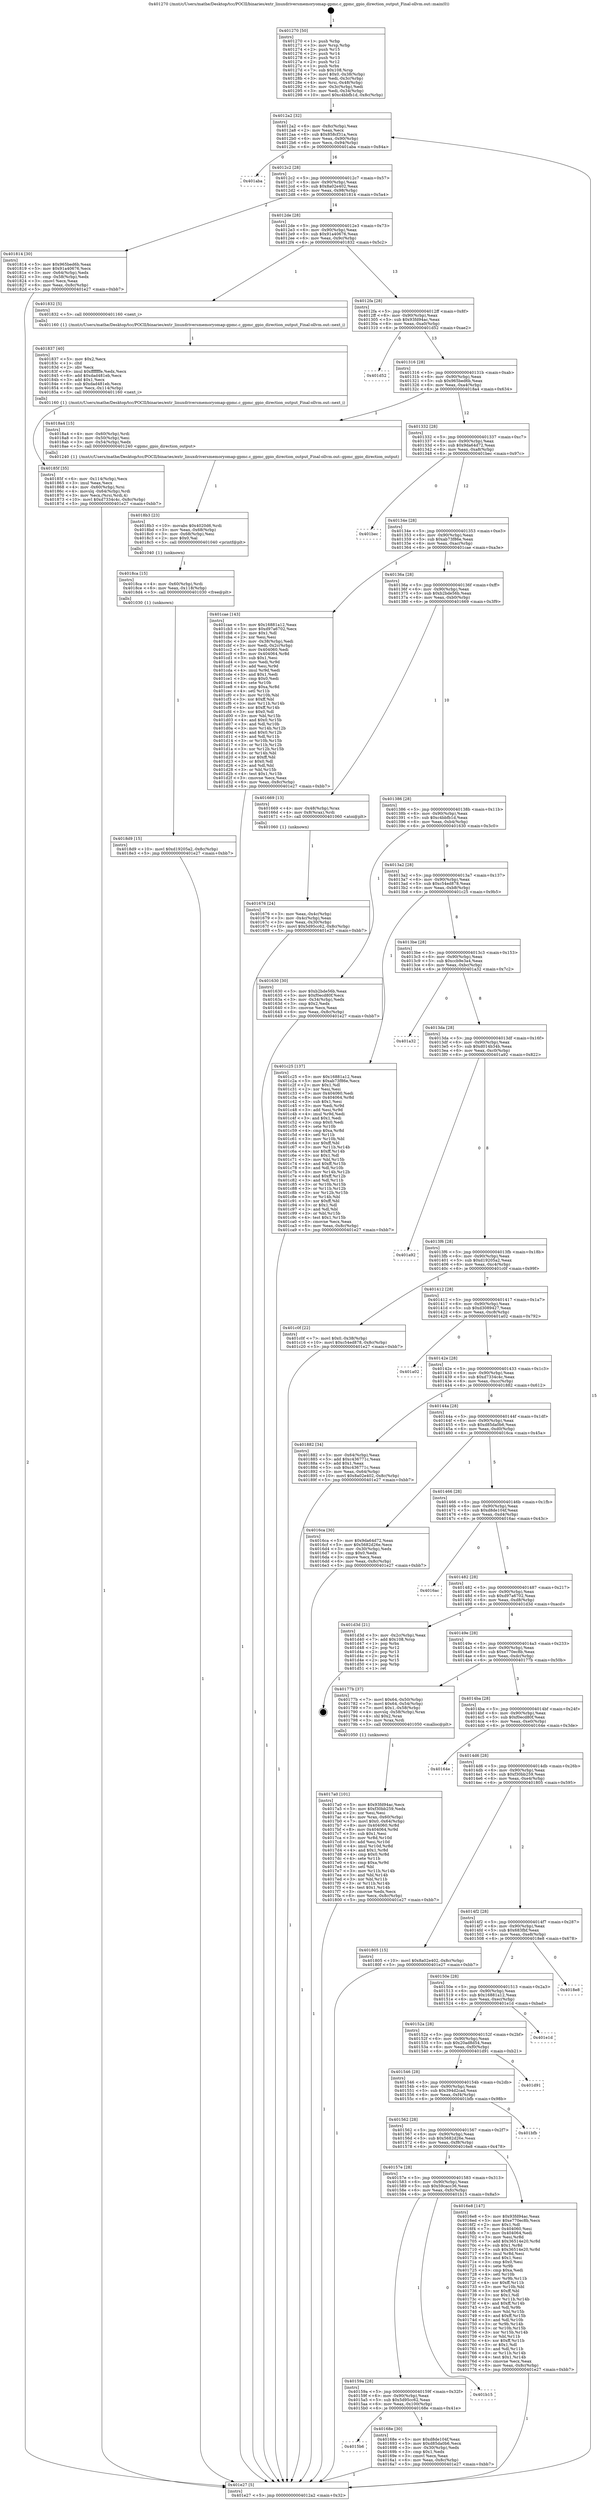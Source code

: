 digraph "0x401270" {
  label = "0x401270 (/mnt/c/Users/mathe/Desktop/tcc/POCII/binaries/extr_linuxdriversmemoryomap-gpmc.c_gpmc_gpio_direction_output_Final-ollvm.out::main(0))"
  labelloc = "t"
  node[shape=record]

  Entry [label="",width=0.3,height=0.3,shape=circle,fillcolor=black,style=filled]
  "0x4012a2" [label="{
     0x4012a2 [32]\l
     | [instrs]\l
     &nbsp;&nbsp;0x4012a2 \<+6\>: mov -0x8c(%rbp),%eax\l
     &nbsp;&nbsp;0x4012a8 \<+2\>: mov %eax,%ecx\l
     &nbsp;&nbsp;0x4012aa \<+6\>: sub $0x858cf31a,%ecx\l
     &nbsp;&nbsp;0x4012b0 \<+6\>: mov %eax,-0x90(%rbp)\l
     &nbsp;&nbsp;0x4012b6 \<+6\>: mov %ecx,-0x94(%rbp)\l
     &nbsp;&nbsp;0x4012bc \<+6\>: je 0000000000401aba \<main+0x84a\>\l
  }"]
  "0x401aba" [label="{
     0x401aba\l
  }", style=dashed]
  "0x4012c2" [label="{
     0x4012c2 [28]\l
     | [instrs]\l
     &nbsp;&nbsp;0x4012c2 \<+5\>: jmp 00000000004012c7 \<main+0x57\>\l
     &nbsp;&nbsp;0x4012c7 \<+6\>: mov -0x90(%rbp),%eax\l
     &nbsp;&nbsp;0x4012cd \<+5\>: sub $0x8a02e402,%eax\l
     &nbsp;&nbsp;0x4012d2 \<+6\>: mov %eax,-0x98(%rbp)\l
     &nbsp;&nbsp;0x4012d8 \<+6\>: je 0000000000401814 \<main+0x5a4\>\l
  }"]
  Exit [label="",width=0.3,height=0.3,shape=circle,fillcolor=black,style=filled,peripheries=2]
  "0x401814" [label="{
     0x401814 [30]\l
     | [instrs]\l
     &nbsp;&nbsp;0x401814 \<+5\>: mov $0x965bed6b,%eax\l
     &nbsp;&nbsp;0x401819 \<+5\>: mov $0x91a40676,%ecx\l
     &nbsp;&nbsp;0x40181e \<+3\>: mov -0x64(%rbp),%edx\l
     &nbsp;&nbsp;0x401821 \<+3\>: cmp -0x58(%rbp),%edx\l
     &nbsp;&nbsp;0x401824 \<+3\>: cmovl %ecx,%eax\l
     &nbsp;&nbsp;0x401827 \<+6\>: mov %eax,-0x8c(%rbp)\l
     &nbsp;&nbsp;0x40182d \<+5\>: jmp 0000000000401e27 \<main+0xbb7\>\l
  }"]
  "0x4012de" [label="{
     0x4012de [28]\l
     | [instrs]\l
     &nbsp;&nbsp;0x4012de \<+5\>: jmp 00000000004012e3 \<main+0x73\>\l
     &nbsp;&nbsp;0x4012e3 \<+6\>: mov -0x90(%rbp),%eax\l
     &nbsp;&nbsp;0x4012e9 \<+5\>: sub $0x91a40676,%eax\l
     &nbsp;&nbsp;0x4012ee \<+6\>: mov %eax,-0x9c(%rbp)\l
     &nbsp;&nbsp;0x4012f4 \<+6\>: je 0000000000401832 \<main+0x5c2\>\l
  }"]
  "0x4018d9" [label="{
     0x4018d9 [15]\l
     | [instrs]\l
     &nbsp;&nbsp;0x4018d9 \<+10\>: movl $0xd19205a2,-0x8c(%rbp)\l
     &nbsp;&nbsp;0x4018e3 \<+5\>: jmp 0000000000401e27 \<main+0xbb7\>\l
  }"]
  "0x401832" [label="{
     0x401832 [5]\l
     | [instrs]\l
     &nbsp;&nbsp;0x401832 \<+5\>: call 0000000000401160 \<next_i\>\l
     | [calls]\l
     &nbsp;&nbsp;0x401160 \{1\} (/mnt/c/Users/mathe/Desktop/tcc/POCII/binaries/extr_linuxdriversmemoryomap-gpmc.c_gpmc_gpio_direction_output_Final-ollvm.out::next_i)\l
  }"]
  "0x4012fa" [label="{
     0x4012fa [28]\l
     | [instrs]\l
     &nbsp;&nbsp;0x4012fa \<+5\>: jmp 00000000004012ff \<main+0x8f\>\l
     &nbsp;&nbsp;0x4012ff \<+6\>: mov -0x90(%rbp),%eax\l
     &nbsp;&nbsp;0x401305 \<+5\>: sub $0x93fd94ac,%eax\l
     &nbsp;&nbsp;0x40130a \<+6\>: mov %eax,-0xa0(%rbp)\l
     &nbsp;&nbsp;0x401310 \<+6\>: je 0000000000401d52 \<main+0xae2\>\l
  }"]
  "0x4018ca" [label="{
     0x4018ca [15]\l
     | [instrs]\l
     &nbsp;&nbsp;0x4018ca \<+4\>: mov -0x60(%rbp),%rdi\l
     &nbsp;&nbsp;0x4018ce \<+6\>: mov %eax,-0x118(%rbp)\l
     &nbsp;&nbsp;0x4018d4 \<+5\>: call 0000000000401030 \<free@plt\>\l
     | [calls]\l
     &nbsp;&nbsp;0x401030 \{1\} (unknown)\l
  }"]
  "0x401d52" [label="{
     0x401d52\l
  }", style=dashed]
  "0x401316" [label="{
     0x401316 [28]\l
     | [instrs]\l
     &nbsp;&nbsp;0x401316 \<+5\>: jmp 000000000040131b \<main+0xab\>\l
     &nbsp;&nbsp;0x40131b \<+6\>: mov -0x90(%rbp),%eax\l
     &nbsp;&nbsp;0x401321 \<+5\>: sub $0x965bed6b,%eax\l
     &nbsp;&nbsp;0x401326 \<+6\>: mov %eax,-0xa4(%rbp)\l
     &nbsp;&nbsp;0x40132c \<+6\>: je 00000000004018a4 \<main+0x634\>\l
  }"]
  "0x4018b3" [label="{
     0x4018b3 [23]\l
     | [instrs]\l
     &nbsp;&nbsp;0x4018b3 \<+10\>: movabs $0x4020d6,%rdi\l
     &nbsp;&nbsp;0x4018bd \<+3\>: mov %eax,-0x68(%rbp)\l
     &nbsp;&nbsp;0x4018c0 \<+3\>: mov -0x68(%rbp),%esi\l
     &nbsp;&nbsp;0x4018c3 \<+2\>: mov $0x0,%al\l
     &nbsp;&nbsp;0x4018c5 \<+5\>: call 0000000000401040 \<printf@plt\>\l
     | [calls]\l
     &nbsp;&nbsp;0x401040 \{1\} (unknown)\l
  }"]
  "0x4018a4" [label="{
     0x4018a4 [15]\l
     | [instrs]\l
     &nbsp;&nbsp;0x4018a4 \<+4\>: mov -0x60(%rbp),%rdi\l
     &nbsp;&nbsp;0x4018a8 \<+3\>: mov -0x50(%rbp),%esi\l
     &nbsp;&nbsp;0x4018ab \<+3\>: mov -0x54(%rbp),%edx\l
     &nbsp;&nbsp;0x4018ae \<+5\>: call 0000000000401240 \<gpmc_gpio_direction_output\>\l
     | [calls]\l
     &nbsp;&nbsp;0x401240 \{1\} (/mnt/c/Users/mathe/Desktop/tcc/POCII/binaries/extr_linuxdriversmemoryomap-gpmc.c_gpmc_gpio_direction_output_Final-ollvm.out::gpmc_gpio_direction_output)\l
  }"]
  "0x401332" [label="{
     0x401332 [28]\l
     | [instrs]\l
     &nbsp;&nbsp;0x401332 \<+5\>: jmp 0000000000401337 \<main+0xc7\>\l
     &nbsp;&nbsp;0x401337 \<+6\>: mov -0x90(%rbp),%eax\l
     &nbsp;&nbsp;0x40133d \<+5\>: sub $0x9da64d72,%eax\l
     &nbsp;&nbsp;0x401342 \<+6\>: mov %eax,-0xa8(%rbp)\l
     &nbsp;&nbsp;0x401348 \<+6\>: je 0000000000401bec \<main+0x97c\>\l
  }"]
  "0x40185f" [label="{
     0x40185f [35]\l
     | [instrs]\l
     &nbsp;&nbsp;0x40185f \<+6\>: mov -0x114(%rbp),%ecx\l
     &nbsp;&nbsp;0x401865 \<+3\>: imul %eax,%ecx\l
     &nbsp;&nbsp;0x401868 \<+4\>: mov -0x60(%rbp),%rsi\l
     &nbsp;&nbsp;0x40186c \<+4\>: movslq -0x64(%rbp),%rdi\l
     &nbsp;&nbsp;0x401870 \<+3\>: mov %ecx,(%rsi,%rdi,4)\l
     &nbsp;&nbsp;0x401873 \<+10\>: movl $0xd7334c4c,-0x8c(%rbp)\l
     &nbsp;&nbsp;0x40187d \<+5\>: jmp 0000000000401e27 \<main+0xbb7\>\l
  }"]
  "0x401bec" [label="{
     0x401bec\l
  }", style=dashed]
  "0x40134e" [label="{
     0x40134e [28]\l
     | [instrs]\l
     &nbsp;&nbsp;0x40134e \<+5\>: jmp 0000000000401353 \<main+0xe3\>\l
     &nbsp;&nbsp;0x401353 \<+6\>: mov -0x90(%rbp),%eax\l
     &nbsp;&nbsp;0x401359 \<+5\>: sub $0xab73f86e,%eax\l
     &nbsp;&nbsp;0x40135e \<+6\>: mov %eax,-0xac(%rbp)\l
     &nbsp;&nbsp;0x401364 \<+6\>: je 0000000000401cae \<main+0xa3e\>\l
  }"]
  "0x401837" [label="{
     0x401837 [40]\l
     | [instrs]\l
     &nbsp;&nbsp;0x401837 \<+5\>: mov $0x2,%ecx\l
     &nbsp;&nbsp;0x40183c \<+1\>: cltd\l
     &nbsp;&nbsp;0x40183d \<+2\>: idiv %ecx\l
     &nbsp;&nbsp;0x40183f \<+6\>: imul $0xfffffffe,%edx,%ecx\l
     &nbsp;&nbsp;0x401845 \<+6\>: add $0xdad481eb,%ecx\l
     &nbsp;&nbsp;0x40184b \<+3\>: add $0x1,%ecx\l
     &nbsp;&nbsp;0x40184e \<+6\>: sub $0xdad481eb,%ecx\l
     &nbsp;&nbsp;0x401854 \<+6\>: mov %ecx,-0x114(%rbp)\l
     &nbsp;&nbsp;0x40185a \<+5\>: call 0000000000401160 \<next_i\>\l
     | [calls]\l
     &nbsp;&nbsp;0x401160 \{1\} (/mnt/c/Users/mathe/Desktop/tcc/POCII/binaries/extr_linuxdriversmemoryomap-gpmc.c_gpmc_gpio_direction_output_Final-ollvm.out::next_i)\l
  }"]
  "0x401cae" [label="{
     0x401cae [143]\l
     | [instrs]\l
     &nbsp;&nbsp;0x401cae \<+5\>: mov $0x16881a12,%eax\l
     &nbsp;&nbsp;0x401cb3 \<+5\>: mov $0xd97a6702,%ecx\l
     &nbsp;&nbsp;0x401cb8 \<+2\>: mov $0x1,%dl\l
     &nbsp;&nbsp;0x401cba \<+2\>: xor %esi,%esi\l
     &nbsp;&nbsp;0x401cbc \<+3\>: mov -0x38(%rbp),%edi\l
     &nbsp;&nbsp;0x401cbf \<+3\>: mov %edi,-0x2c(%rbp)\l
     &nbsp;&nbsp;0x401cc2 \<+7\>: mov 0x404060,%edi\l
     &nbsp;&nbsp;0x401cc9 \<+8\>: mov 0x404064,%r8d\l
     &nbsp;&nbsp;0x401cd1 \<+3\>: sub $0x1,%esi\l
     &nbsp;&nbsp;0x401cd4 \<+3\>: mov %edi,%r9d\l
     &nbsp;&nbsp;0x401cd7 \<+3\>: add %esi,%r9d\l
     &nbsp;&nbsp;0x401cda \<+4\>: imul %r9d,%edi\l
     &nbsp;&nbsp;0x401cde \<+3\>: and $0x1,%edi\l
     &nbsp;&nbsp;0x401ce1 \<+3\>: cmp $0x0,%edi\l
     &nbsp;&nbsp;0x401ce4 \<+4\>: sete %r10b\l
     &nbsp;&nbsp;0x401ce8 \<+4\>: cmp $0xa,%r8d\l
     &nbsp;&nbsp;0x401cec \<+4\>: setl %r11b\l
     &nbsp;&nbsp;0x401cf0 \<+3\>: mov %r10b,%bl\l
     &nbsp;&nbsp;0x401cf3 \<+3\>: xor $0xff,%bl\l
     &nbsp;&nbsp;0x401cf6 \<+3\>: mov %r11b,%r14b\l
     &nbsp;&nbsp;0x401cf9 \<+4\>: xor $0xff,%r14b\l
     &nbsp;&nbsp;0x401cfd \<+3\>: xor $0x0,%dl\l
     &nbsp;&nbsp;0x401d00 \<+3\>: mov %bl,%r15b\l
     &nbsp;&nbsp;0x401d03 \<+4\>: and $0x0,%r15b\l
     &nbsp;&nbsp;0x401d07 \<+3\>: and %dl,%r10b\l
     &nbsp;&nbsp;0x401d0a \<+3\>: mov %r14b,%r12b\l
     &nbsp;&nbsp;0x401d0d \<+4\>: and $0x0,%r12b\l
     &nbsp;&nbsp;0x401d11 \<+3\>: and %dl,%r11b\l
     &nbsp;&nbsp;0x401d14 \<+3\>: or %r10b,%r15b\l
     &nbsp;&nbsp;0x401d17 \<+3\>: or %r11b,%r12b\l
     &nbsp;&nbsp;0x401d1a \<+3\>: xor %r12b,%r15b\l
     &nbsp;&nbsp;0x401d1d \<+3\>: or %r14b,%bl\l
     &nbsp;&nbsp;0x401d20 \<+3\>: xor $0xff,%bl\l
     &nbsp;&nbsp;0x401d23 \<+3\>: or $0x0,%dl\l
     &nbsp;&nbsp;0x401d26 \<+2\>: and %dl,%bl\l
     &nbsp;&nbsp;0x401d28 \<+3\>: or %bl,%r15b\l
     &nbsp;&nbsp;0x401d2b \<+4\>: test $0x1,%r15b\l
     &nbsp;&nbsp;0x401d2f \<+3\>: cmovne %ecx,%eax\l
     &nbsp;&nbsp;0x401d32 \<+6\>: mov %eax,-0x8c(%rbp)\l
     &nbsp;&nbsp;0x401d38 \<+5\>: jmp 0000000000401e27 \<main+0xbb7\>\l
  }"]
  "0x40136a" [label="{
     0x40136a [28]\l
     | [instrs]\l
     &nbsp;&nbsp;0x40136a \<+5\>: jmp 000000000040136f \<main+0xff\>\l
     &nbsp;&nbsp;0x40136f \<+6\>: mov -0x90(%rbp),%eax\l
     &nbsp;&nbsp;0x401375 \<+5\>: sub $0xb2bde56b,%eax\l
     &nbsp;&nbsp;0x40137a \<+6\>: mov %eax,-0xb0(%rbp)\l
     &nbsp;&nbsp;0x401380 \<+6\>: je 0000000000401669 \<main+0x3f9\>\l
  }"]
  "0x4017a0" [label="{
     0x4017a0 [101]\l
     | [instrs]\l
     &nbsp;&nbsp;0x4017a0 \<+5\>: mov $0x93fd94ac,%ecx\l
     &nbsp;&nbsp;0x4017a5 \<+5\>: mov $0xf30bb259,%edx\l
     &nbsp;&nbsp;0x4017aa \<+2\>: xor %esi,%esi\l
     &nbsp;&nbsp;0x4017ac \<+4\>: mov %rax,-0x60(%rbp)\l
     &nbsp;&nbsp;0x4017b0 \<+7\>: movl $0x0,-0x64(%rbp)\l
     &nbsp;&nbsp;0x4017b7 \<+8\>: mov 0x404060,%r8d\l
     &nbsp;&nbsp;0x4017bf \<+8\>: mov 0x404064,%r9d\l
     &nbsp;&nbsp;0x4017c7 \<+3\>: sub $0x1,%esi\l
     &nbsp;&nbsp;0x4017ca \<+3\>: mov %r8d,%r10d\l
     &nbsp;&nbsp;0x4017cd \<+3\>: add %esi,%r10d\l
     &nbsp;&nbsp;0x4017d0 \<+4\>: imul %r10d,%r8d\l
     &nbsp;&nbsp;0x4017d4 \<+4\>: and $0x1,%r8d\l
     &nbsp;&nbsp;0x4017d8 \<+4\>: cmp $0x0,%r8d\l
     &nbsp;&nbsp;0x4017dc \<+4\>: sete %r11b\l
     &nbsp;&nbsp;0x4017e0 \<+4\>: cmp $0xa,%r9d\l
     &nbsp;&nbsp;0x4017e4 \<+3\>: setl %bl\l
     &nbsp;&nbsp;0x4017e7 \<+3\>: mov %r11b,%r14b\l
     &nbsp;&nbsp;0x4017ea \<+3\>: and %bl,%r14b\l
     &nbsp;&nbsp;0x4017ed \<+3\>: xor %bl,%r11b\l
     &nbsp;&nbsp;0x4017f0 \<+3\>: or %r11b,%r14b\l
     &nbsp;&nbsp;0x4017f3 \<+4\>: test $0x1,%r14b\l
     &nbsp;&nbsp;0x4017f7 \<+3\>: cmovne %edx,%ecx\l
     &nbsp;&nbsp;0x4017fa \<+6\>: mov %ecx,-0x8c(%rbp)\l
     &nbsp;&nbsp;0x401800 \<+5\>: jmp 0000000000401e27 \<main+0xbb7\>\l
  }"]
  "0x401669" [label="{
     0x401669 [13]\l
     | [instrs]\l
     &nbsp;&nbsp;0x401669 \<+4\>: mov -0x48(%rbp),%rax\l
     &nbsp;&nbsp;0x40166d \<+4\>: mov 0x8(%rax),%rdi\l
     &nbsp;&nbsp;0x401671 \<+5\>: call 0000000000401060 \<atoi@plt\>\l
     | [calls]\l
     &nbsp;&nbsp;0x401060 \{1\} (unknown)\l
  }"]
  "0x401386" [label="{
     0x401386 [28]\l
     | [instrs]\l
     &nbsp;&nbsp;0x401386 \<+5\>: jmp 000000000040138b \<main+0x11b\>\l
     &nbsp;&nbsp;0x40138b \<+6\>: mov -0x90(%rbp),%eax\l
     &nbsp;&nbsp;0x401391 \<+5\>: sub $0xc4bbfb1d,%eax\l
     &nbsp;&nbsp;0x401396 \<+6\>: mov %eax,-0xb4(%rbp)\l
     &nbsp;&nbsp;0x40139c \<+6\>: je 0000000000401630 \<main+0x3c0\>\l
  }"]
  "0x4015b6" [label="{
     0x4015b6\l
  }", style=dashed]
  "0x401630" [label="{
     0x401630 [30]\l
     | [instrs]\l
     &nbsp;&nbsp;0x401630 \<+5\>: mov $0xb2bde56b,%eax\l
     &nbsp;&nbsp;0x401635 \<+5\>: mov $0xf0ecd80f,%ecx\l
     &nbsp;&nbsp;0x40163a \<+3\>: mov -0x34(%rbp),%edx\l
     &nbsp;&nbsp;0x40163d \<+3\>: cmp $0x2,%edx\l
     &nbsp;&nbsp;0x401640 \<+3\>: cmovne %ecx,%eax\l
     &nbsp;&nbsp;0x401643 \<+6\>: mov %eax,-0x8c(%rbp)\l
     &nbsp;&nbsp;0x401649 \<+5\>: jmp 0000000000401e27 \<main+0xbb7\>\l
  }"]
  "0x4013a2" [label="{
     0x4013a2 [28]\l
     | [instrs]\l
     &nbsp;&nbsp;0x4013a2 \<+5\>: jmp 00000000004013a7 \<main+0x137\>\l
     &nbsp;&nbsp;0x4013a7 \<+6\>: mov -0x90(%rbp),%eax\l
     &nbsp;&nbsp;0x4013ad \<+5\>: sub $0xc54ed878,%eax\l
     &nbsp;&nbsp;0x4013b2 \<+6\>: mov %eax,-0xb8(%rbp)\l
     &nbsp;&nbsp;0x4013b8 \<+6\>: je 0000000000401c25 \<main+0x9b5\>\l
  }"]
  "0x401e27" [label="{
     0x401e27 [5]\l
     | [instrs]\l
     &nbsp;&nbsp;0x401e27 \<+5\>: jmp 00000000004012a2 \<main+0x32\>\l
  }"]
  "0x401270" [label="{
     0x401270 [50]\l
     | [instrs]\l
     &nbsp;&nbsp;0x401270 \<+1\>: push %rbp\l
     &nbsp;&nbsp;0x401271 \<+3\>: mov %rsp,%rbp\l
     &nbsp;&nbsp;0x401274 \<+2\>: push %r15\l
     &nbsp;&nbsp;0x401276 \<+2\>: push %r14\l
     &nbsp;&nbsp;0x401278 \<+2\>: push %r13\l
     &nbsp;&nbsp;0x40127a \<+2\>: push %r12\l
     &nbsp;&nbsp;0x40127c \<+1\>: push %rbx\l
     &nbsp;&nbsp;0x40127d \<+7\>: sub $0x108,%rsp\l
     &nbsp;&nbsp;0x401284 \<+7\>: movl $0x0,-0x38(%rbp)\l
     &nbsp;&nbsp;0x40128b \<+3\>: mov %edi,-0x3c(%rbp)\l
     &nbsp;&nbsp;0x40128e \<+4\>: mov %rsi,-0x48(%rbp)\l
     &nbsp;&nbsp;0x401292 \<+3\>: mov -0x3c(%rbp),%edi\l
     &nbsp;&nbsp;0x401295 \<+3\>: mov %edi,-0x34(%rbp)\l
     &nbsp;&nbsp;0x401298 \<+10\>: movl $0xc4bbfb1d,-0x8c(%rbp)\l
  }"]
  "0x401676" [label="{
     0x401676 [24]\l
     | [instrs]\l
     &nbsp;&nbsp;0x401676 \<+3\>: mov %eax,-0x4c(%rbp)\l
     &nbsp;&nbsp;0x401679 \<+3\>: mov -0x4c(%rbp),%eax\l
     &nbsp;&nbsp;0x40167c \<+3\>: mov %eax,-0x30(%rbp)\l
     &nbsp;&nbsp;0x40167f \<+10\>: movl $0x5d95cc62,-0x8c(%rbp)\l
     &nbsp;&nbsp;0x401689 \<+5\>: jmp 0000000000401e27 \<main+0xbb7\>\l
  }"]
  "0x40168e" [label="{
     0x40168e [30]\l
     | [instrs]\l
     &nbsp;&nbsp;0x40168e \<+5\>: mov $0xd8de104f,%eax\l
     &nbsp;&nbsp;0x401693 \<+5\>: mov $0xd85da0b6,%ecx\l
     &nbsp;&nbsp;0x401698 \<+3\>: mov -0x30(%rbp),%edx\l
     &nbsp;&nbsp;0x40169b \<+3\>: cmp $0x1,%edx\l
     &nbsp;&nbsp;0x40169e \<+3\>: cmovl %ecx,%eax\l
     &nbsp;&nbsp;0x4016a1 \<+6\>: mov %eax,-0x8c(%rbp)\l
     &nbsp;&nbsp;0x4016a7 \<+5\>: jmp 0000000000401e27 \<main+0xbb7\>\l
  }"]
  "0x401c25" [label="{
     0x401c25 [137]\l
     | [instrs]\l
     &nbsp;&nbsp;0x401c25 \<+5\>: mov $0x16881a12,%eax\l
     &nbsp;&nbsp;0x401c2a \<+5\>: mov $0xab73f86e,%ecx\l
     &nbsp;&nbsp;0x401c2f \<+2\>: mov $0x1,%dl\l
     &nbsp;&nbsp;0x401c31 \<+2\>: xor %esi,%esi\l
     &nbsp;&nbsp;0x401c33 \<+7\>: mov 0x404060,%edi\l
     &nbsp;&nbsp;0x401c3a \<+8\>: mov 0x404064,%r8d\l
     &nbsp;&nbsp;0x401c42 \<+3\>: sub $0x1,%esi\l
     &nbsp;&nbsp;0x401c45 \<+3\>: mov %edi,%r9d\l
     &nbsp;&nbsp;0x401c48 \<+3\>: add %esi,%r9d\l
     &nbsp;&nbsp;0x401c4b \<+4\>: imul %r9d,%edi\l
     &nbsp;&nbsp;0x401c4f \<+3\>: and $0x1,%edi\l
     &nbsp;&nbsp;0x401c52 \<+3\>: cmp $0x0,%edi\l
     &nbsp;&nbsp;0x401c55 \<+4\>: sete %r10b\l
     &nbsp;&nbsp;0x401c59 \<+4\>: cmp $0xa,%r8d\l
     &nbsp;&nbsp;0x401c5d \<+4\>: setl %r11b\l
     &nbsp;&nbsp;0x401c61 \<+3\>: mov %r10b,%bl\l
     &nbsp;&nbsp;0x401c64 \<+3\>: xor $0xff,%bl\l
     &nbsp;&nbsp;0x401c67 \<+3\>: mov %r11b,%r14b\l
     &nbsp;&nbsp;0x401c6a \<+4\>: xor $0xff,%r14b\l
     &nbsp;&nbsp;0x401c6e \<+3\>: xor $0x1,%dl\l
     &nbsp;&nbsp;0x401c71 \<+3\>: mov %bl,%r15b\l
     &nbsp;&nbsp;0x401c74 \<+4\>: and $0xff,%r15b\l
     &nbsp;&nbsp;0x401c78 \<+3\>: and %dl,%r10b\l
     &nbsp;&nbsp;0x401c7b \<+3\>: mov %r14b,%r12b\l
     &nbsp;&nbsp;0x401c7e \<+4\>: and $0xff,%r12b\l
     &nbsp;&nbsp;0x401c82 \<+3\>: and %dl,%r11b\l
     &nbsp;&nbsp;0x401c85 \<+3\>: or %r10b,%r15b\l
     &nbsp;&nbsp;0x401c88 \<+3\>: or %r11b,%r12b\l
     &nbsp;&nbsp;0x401c8b \<+3\>: xor %r12b,%r15b\l
     &nbsp;&nbsp;0x401c8e \<+3\>: or %r14b,%bl\l
     &nbsp;&nbsp;0x401c91 \<+3\>: xor $0xff,%bl\l
     &nbsp;&nbsp;0x401c94 \<+3\>: or $0x1,%dl\l
     &nbsp;&nbsp;0x401c97 \<+2\>: and %dl,%bl\l
     &nbsp;&nbsp;0x401c99 \<+3\>: or %bl,%r15b\l
     &nbsp;&nbsp;0x401c9c \<+4\>: test $0x1,%r15b\l
     &nbsp;&nbsp;0x401ca0 \<+3\>: cmovne %ecx,%eax\l
     &nbsp;&nbsp;0x401ca3 \<+6\>: mov %eax,-0x8c(%rbp)\l
     &nbsp;&nbsp;0x401ca9 \<+5\>: jmp 0000000000401e27 \<main+0xbb7\>\l
  }"]
  "0x4013be" [label="{
     0x4013be [28]\l
     | [instrs]\l
     &nbsp;&nbsp;0x4013be \<+5\>: jmp 00000000004013c3 \<main+0x153\>\l
     &nbsp;&nbsp;0x4013c3 \<+6\>: mov -0x90(%rbp),%eax\l
     &nbsp;&nbsp;0x4013c9 \<+5\>: sub $0xccb9e3a4,%eax\l
     &nbsp;&nbsp;0x4013ce \<+6\>: mov %eax,-0xbc(%rbp)\l
     &nbsp;&nbsp;0x4013d4 \<+6\>: je 0000000000401a32 \<main+0x7c2\>\l
  }"]
  "0x40159a" [label="{
     0x40159a [28]\l
     | [instrs]\l
     &nbsp;&nbsp;0x40159a \<+5\>: jmp 000000000040159f \<main+0x32f\>\l
     &nbsp;&nbsp;0x40159f \<+6\>: mov -0x90(%rbp),%eax\l
     &nbsp;&nbsp;0x4015a5 \<+5\>: sub $0x5d95cc62,%eax\l
     &nbsp;&nbsp;0x4015aa \<+6\>: mov %eax,-0x100(%rbp)\l
     &nbsp;&nbsp;0x4015b0 \<+6\>: je 000000000040168e \<main+0x41e\>\l
  }"]
  "0x401a32" [label="{
     0x401a32\l
  }", style=dashed]
  "0x4013da" [label="{
     0x4013da [28]\l
     | [instrs]\l
     &nbsp;&nbsp;0x4013da \<+5\>: jmp 00000000004013df \<main+0x16f\>\l
     &nbsp;&nbsp;0x4013df \<+6\>: mov -0x90(%rbp),%eax\l
     &nbsp;&nbsp;0x4013e5 \<+5\>: sub $0xd014b34b,%eax\l
     &nbsp;&nbsp;0x4013ea \<+6\>: mov %eax,-0xc0(%rbp)\l
     &nbsp;&nbsp;0x4013f0 \<+6\>: je 0000000000401a92 \<main+0x822\>\l
  }"]
  "0x401b15" [label="{
     0x401b15\l
  }", style=dashed]
  "0x401a92" [label="{
     0x401a92\l
  }", style=dashed]
  "0x4013f6" [label="{
     0x4013f6 [28]\l
     | [instrs]\l
     &nbsp;&nbsp;0x4013f6 \<+5\>: jmp 00000000004013fb \<main+0x18b\>\l
     &nbsp;&nbsp;0x4013fb \<+6\>: mov -0x90(%rbp),%eax\l
     &nbsp;&nbsp;0x401401 \<+5\>: sub $0xd19205a2,%eax\l
     &nbsp;&nbsp;0x401406 \<+6\>: mov %eax,-0xc4(%rbp)\l
     &nbsp;&nbsp;0x40140c \<+6\>: je 0000000000401c0f \<main+0x99f\>\l
  }"]
  "0x40157e" [label="{
     0x40157e [28]\l
     | [instrs]\l
     &nbsp;&nbsp;0x40157e \<+5\>: jmp 0000000000401583 \<main+0x313\>\l
     &nbsp;&nbsp;0x401583 \<+6\>: mov -0x90(%rbp),%eax\l
     &nbsp;&nbsp;0x401589 \<+5\>: sub $0x59cacc36,%eax\l
     &nbsp;&nbsp;0x40158e \<+6\>: mov %eax,-0xfc(%rbp)\l
     &nbsp;&nbsp;0x401594 \<+6\>: je 0000000000401b15 \<main+0x8a5\>\l
  }"]
  "0x401c0f" [label="{
     0x401c0f [22]\l
     | [instrs]\l
     &nbsp;&nbsp;0x401c0f \<+7\>: movl $0x0,-0x38(%rbp)\l
     &nbsp;&nbsp;0x401c16 \<+10\>: movl $0xc54ed878,-0x8c(%rbp)\l
     &nbsp;&nbsp;0x401c20 \<+5\>: jmp 0000000000401e27 \<main+0xbb7\>\l
  }"]
  "0x401412" [label="{
     0x401412 [28]\l
     | [instrs]\l
     &nbsp;&nbsp;0x401412 \<+5\>: jmp 0000000000401417 \<main+0x1a7\>\l
     &nbsp;&nbsp;0x401417 \<+6\>: mov -0x90(%rbp),%eax\l
     &nbsp;&nbsp;0x40141d \<+5\>: sub $0xd3089427,%eax\l
     &nbsp;&nbsp;0x401422 \<+6\>: mov %eax,-0xc8(%rbp)\l
     &nbsp;&nbsp;0x401428 \<+6\>: je 0000000000401a02 \<main+0x792\>\l
  }"]
  "0x4016e8" [label="{
     0x4016e8 [147]\l
     | [instrs]\l
     &nbsp;&nbsp;0x4016e8 \<+5\>: mov $0x93fd94ac,%eax\l
     &nbsp;&nbsp;0x4016ed \<+5\>: mov $0xe770ec8b,%ecx\l
     &nbsp;&nbsp;0x4016f2 \<+2\>: mov $0x1,%dl\l
     &nbsp;&nbsp;0x4016f4 \<+7\>: mov 0x404060,%esi\l
     &nbsp;&nbsp;0x4016fb \<+7\>: mov 0x404064,%edi\l
     &nbsp;&nbsp;0x401702 \<+3\>: mov %esi,%r8d\l
     &nbsp;&nbsp;0x401705 \<+7\>: add $0x36514e20,%r8d\l
     &nbsp;&nbsp;0x40170c \<+4\>: sub $0x1,%r8d\l
     &nbsp;&nbsp;0x401710 \<+7\>: sub $0x36514e20,%r8d\l
     &nbsp;&nbsp;0x401717 \<+4\>: imul %r8d,%esi\l
     &nbsp;&nbsp;0x40171b \<+3\>: and $0x1,%esi\l
     &nbsp;&nbsp;0x40171e \<+3\>: cmp $0x0,%esi\l
     &nbsp;&nbsp;0x401721 \<+4\>: sete %r9b\l
     &nbsp;&nbsp;0x401725 \<+3\>: cmp $0xa,%edi\l
     &nbsp;&nbsp;0x401728 \<+4\>: setl %r10b\l
     &nbsp;&nbsp;0x40172c \<+3\>: mov %r9b,%r11b\l
     &nbsp;&nbsp;0x40172f \<+4\>: xor $0xff,%r11b\l
     &nbsp;&nbsp;0x401733 \<+3\>: mov %r10b,%bl\l
     &nbsp;&nbsp;0x401736 \<+3\>: xor $0xff,%bl\l
     &nbsp;&nbsp;0x401739 \<+3\>: xor $0x1,%dl\l
     &nbsp;&nbsp;0x40173c \<+3\>: mov %r11b,%r14b\l
     &nbsp;&nbsp;0x40173f \<+4\>: and $0xff,%r14b\l
     &nbsp;&nbsp;0x401743 \<+3\>: and %dl,%r9b\l
     &nbsp;&nbsp;0x401746 \<+3\>: mov %bl,%r15b\l
     &nbsp;&nbsp;0x401749 \<+4\>: and $0xff,%r15b\l
     &nbsp;&nbsp;0x40174d \<+3\>: and %dl,%r10b\l
     &nbsp;&nbsp;0x401750 \<+3\>: or %r9b,%r14b\l
     &nbsp;&nbsp;0x401753 \<+3\>: or %r10b,%r15b\l
     &nbsp;&nbsp;0x401756 \<+3\>: xor %r15b,%r14b\l
     &nbsp;&nbsp;0x401759 \<+3\>: or %bl,%r11b\l
     &nbsp;&nbsp;0x40175c \<+4\>: xor $0xff,%r11b\l
     &nbsp;&nbsp;0x401760 \<+3\>: or $0x1,%dl\l
     &nbsp;&nbsp;0x401763 \<+3\>: and %dl,%r11b\l
     &nbsp;&nbsp;0x401766 \<+3\>: or %r11b,%r14b\l
     &nbsp;&nbsp;0x401769 \<+4\>: test $0x1,%r14b\l
     &nbsp;&nbsp;0x40176d \<+3\>: cmovne %ecx,%eax\l
     &nbsp;&nbsp;0x401770 \<+6\>: mov %eax,-0x8c(%rbp)\l
     &nbsp;&nbsp;0x401776 \<+5\>: jmp 0000000000401e27 \<main+0xbb7\>\l
  }"]
  "0x401a02" [label="{
     0x401a02\l
  }", style=dashed]
  "0x40142e" [label="{
     0x40142e [28]\l
     | [instrs]\l
     &nbsp;&nbsp;0x40142e \<+5\>: jmp 0000000000401433 \<main+0x1c3\>\l
     &nbsp;&nbsp;0x401433 \<+6\>: mov -0x90(%rbp),%eax\l
     &nbsp;&nbsp;0x401439 \<+5\>: sub $0xd7334c4c,%eax\l
     &nbsp;&nbsp;0x40143e \<+6\>: mov %eax,-0xcc(%rbp)\l
     &nbsp;&nbsp;0x401444 \<+6\>: je 0000000000401882 \<main+0x612\>\l
  }"]
  "0x401562" [label="{
     0x401562 [28]\l
     | [instrs]\l
     &nbsp;&nbsp;0x401562 \<+5\>: jmp 0000000000401567 \<main+0x2f7\>\l
     &nbsp;&nbsp;0x401567 \<+6\>: mov -0x90(%rbp),%eax\l
     &nbsp;&nbsp;0x40156d \<+5\>: sub $0x5682d26e,%eax\l
     &nbsp;&nbsp;0x401572 \<+6\>: mov %eax,-0xf8(%rbp)\l
     &nbsp;&nbsp;0x401578 \<+6\>: je 00000000004016e8 \<main+0x478\>\l
  }"]
  "0x401882" [label="{
     0x401882 [34]\l
     | [instrs]\l
     &nbsp;&nbsp;0x401882 \<+3\>: mov -0x64(%rbp),%eax\l
     &nbsp;&nbsp;0x401885 \<+5\>: add $0xc436771c,%eax\l
     &nbsp;&nbsp;0x40188a \<+3\>: add $0x1,%eax\l
     &nbsp;&nbsp;0x40188d \<+5\>: sub $0xc436771c,%eax\l
     &nbsp;&nbsp;0x401892 \<+3\>: mov %eax,-0x64(%rbp)\l
     &nbsp;&nbsp;0x401895 \<+10\>: movl $0x8a02e402,-0x8c(%rbp)\l
     &nbsp;&nbsp;0x40189f \<+5\>: jmp 0000000000401e27 \<main+0xbb7\>\l
  }"]
  "0x40144a" [label="{
     0x40144a [28]\l
     | [instrs]\l
     &nbsp;&nbsp;0x40144a \<+5\>: jmp 000000000040144f \<main+0x1df\>\l
     &nbsp;&nbsp;0x40144f \<+6\>: mov -0x90(%rbp),%eax\l
     &nbsp;&nbsp;0x401455 \<+5\>: sub $0xd85da0b6,%eax\l
     &nbsp;&nbsp;0x40145a \<+6\>: mov %eax,-0xd0(%rbp)\l
     &nbsp;&nbsp;0x401460 \<+6\>: je 00000000004016ca \<main+0x45a\>\l
  }"]
  "0x401bfb" [label="{
     0x401bfb\l
  }", style=dashed]
  "0x4016ca" [label="{
     0x4016ca [30]\l
     | [instrs]\l
     &nbsp;&nbsp;0x4016ca \<+5\>: mov $0x9da64d72,%eax\l
     &nbsp;&nbsp;0x4016cf \<+5\>: mov $0x5682d26e,%ecx\l
     &nbsp;&nbsp;0x4016d4 \<+3\>: mov -0x30(%rbp),%edx\l
     &nbsp;&nbsp;0x4016d7 \<+3\>: cmp $0x0,%edx\l
     &nbsp;&nbsp;0x4016da \<+3\>: cmove %ecx,%eax\l
     &nbsp;&nbsp;0x4016dd \<+6\>: mov %eax,-0x8c(%rbp)\l
     &nbsp;&nbsp;0x4016e3 \<+5\>: jmp 0000000000401e27 \<main+0xbb7\>\l
  }"]
  "0x401466" [label="{
     0x401466 [28]\l
     | [instrs]\l
     &nbsp;&nbsp;0x401466 \<+5\>: jmp 000000000040146b \<main+0x1fb\>\l
     &nbsp;&nbsp;0x40146b \<+6\>: mov -0x90(%rbp),%eax\l
     &nbsp;&nbsp;0x401471 \<+5\>: sub $0xd8de104f,%eax\l
     &nbsp;&nbsp;0x401476 \<+6\>: mov %eax,-0xd4(%rbp)\l
     &nbsp;&nbsp;0x40147c \<+6\>: je 00000000004016ac \<main+0x43c\>\l
  }"]
  "0x401546" [label="{
     0x401546 [28]\l
     | [instrs]\l
     &nbsp;&nbsp;0x401546 \<+5\>: jmp 000000000040154b \<main+0x2db\>\l
     &nbsp;&nbsp;0x40154b \<+6\>: mov -0x90(%rbp),%eax\l
     &nbsp;&nbsp;0x401551 \<+5\>: sub $0x394d2cad,%eax\l
     &nbsp;&nbsp;0x401556 \<+6\>: mov %eax,-0xf4(%rbp)\l
     &nbsp;&nbsp;0x40155c \<+6\>: je 0000000000401bfb \<main+0x98b\>\l
  }"]
  "0x4016ac" [label="{
     0x4016ac\l
  }", style=dashed]
  "0x401482" [label="{
     0x401482 [28]\l
     | [instrs]\l
     &nbsp;&nbsp;0x401482 \<+5\>: jmp 0000000000401487 \<main+0x217\>\l
     &nbsp;&nbsp;0x401487 \<+6\>: mov -0x90(%rbp),%eax\l
     &nbsp;&nbsp;0x40148d \<+5\>: sub $0xd97a6702,%eax\l
     &nbsp;&nbsp;0x401492 \<+6\>: mov %eax,-0xd8(%rbp)\l
     &nbsp;&nbsp;0x401498 \<+6\>: je 0000000000401d3d \<main+0xacd\>\l
  }"]
  "0x401d91" [label="{
     0x401d91\l
  }", style=dashed]
  "0x401d3d" [label="{
     0x401d3d [21]\l
     | [instrs]\l
     &nbsp;&nbsp;0x401d3d \<+3\>: mov -0x2c(%rbp),%eax\l
     &nbsp;&nbsp;0x401d40 \<+7\>: add $0x108,%rsp\l
     &nbsp;&nbsp;0x401d47 \<+1\>: pop %rbx\l
     &nbsp;&nbsp;0x401d48 \<+2\>: pop %r12\l
     &nbsp;&nbsp;0x401d4a \<+2\>: pop %r13\l
     &nbsp;&nbsp;0x401d4c \<+2\>: pop %r14\l
     &nbsp;&nbsp;0x401d4e \<+2\>: pop %r15\l
     &nbsp;&nbsp;0x401d50 \<+1\>: pop %rbp\l
     &nbsp;&nbsp;0x401d51 \<+1\>: ret\l
  }"]
  "0x40149e" [label="{
     0x40149e [28]\l
     | [instrs]\l
     &nbsp;&nbsp;0x40149e \<+5\>: jmp 00000000004014a3 \<main+0x233\>\l
     &nbsp;&nbsp;0x4014a3 \<+6\>: mov -0x90(%rbp),%eax\l
     &nbsp;&nbsp;0x4014a9 \<+5\>: sub $0xe770ec8b,%eax\l
     &nbsp;&nbsp;0x4014ae \<+6\>: mov %eax,-0xdc(%rbp)\l
     &nbsp;&nbsp;0x4014b4 \<+6\>: je 000000000040177b \<main+0x50b\>\l
  }"]
  "0x40152a" [label="{
     0x40152a [28]\l
     | [instrs]\l
     &nbsp;&nbsp;0x40152a \<+5\>: jmp 000000000040152f \<main+0x2bf\>\l
     &nbsp;&nbsp;0x40152f \<+6\>: mov -0x90(%rbp),%eax\l
     &nbsp;&nbsp;0x401535 \<+5\>: sub $0x20ad8d54,%eax\l
     &nbsp;&nbsp;0x40153a \<+6\>: mov %eax,-0xf0(%rbp)\l
     &nbsp;&nbsp;0x401540 \<+6\>: je 0000000000401d91 \<main+0xb21\>\l
  }"]
  "0x40177b" [label="{
     0x40177b [37]\l
     | [instrs]\l
     &nbsp;&nbsp;0x40177b \<+7\>: movl $0x64,-0x50(%rbp)\l
     &nbsp;&nbsp;0x401782 \<+7\>: movl $0x64,-0x54(%rbp)\l
     &nbsp;&nbsp;0x401789 \<+7\>: movl $0x1,-0x58(%rbp)\l
     &nbsp;&nbsp;0x401790 \<+4\>: movslq -0x58(%rbp),%rax\l
     &nbsp;&nbsp;0x401794 \<+4\>: shl $0x2,%rax\l
     &nbsp;&nbsp;0x401798 \<+3\>: mov %rax,%rdi\l
     &nbsp;&nbsp;0x40179b \<+5\>: call 0000000000401050 \<malloc@plt\>\l
     | [calls]\l
     &nbsp;&nbsp;0x401050 \{1\} (unknown)\l
  }"]
  "0x4014ba" [label="{
     0x4014ba [28]\l
     | [instrs]\l
     &nbsp;&nbsp;0x4014ba \<+5\>: jmp 00000000004014bf \<main+0x24f\>\l
     &nbsp;&nbsp;0x4014bf \<+6\>: mov -0x90(%rbp),%eax\l
     &nbsp;&nbsp;0x4014c5 \<+5\>: sub $0xf0ecd80f,%eax\l
     &nbsp;&nbsp;0x4014ca \<+6\>: mov %eax,-0xe0(%rbp)\l
     &nbsp;&nbsp;0x4014d0 \<+6\>: je 000000000040164e \<main+0x3de\>\l
  }"]
  "0x401e1d" [label="{
     0x401e1d\l
  }", style=dashed]
  "0x40164e" [label="{
     0x40164e\l
  }", style=dashed]
  "0x4014d6" [label="{
     0x4014d6 [28]\l
     | [instrs]\l
     &nbsp;&nbsp;0x4014d6 \<+5\>: jmp 00000000004014db \<main+0x26b\>\l
     &nbsp;&nbsp;0x4014db \<+6\>: mov -0x90(%rbp),%eax\l
     &nbsp;&nbsp;0x4014e1 \<+5\>: sub $0xf30bb259,%eax\l
     &nbsp;&nbsp;0x4014e6 \<+6\>: mov %eax,-0xe4(%rbp)\l
     &nbsp;&nbsp;0x4014ec \<+6\>: je 0000000000401805 \<main+0x595\>\l
  }"]
  "0x40150e" [label="{
     0x40150e [28]\l
     | [instrs]\l
     &nbsp;&nbsp;0x40150e \<+5\>: jmp 0000000000401513 \<main+0x2a3\>\l
     &nbsp;&nbsp;0x401513 \<+6\>: mov -0x90(%rbp),%eax\l
     &nbsp;&nbsp;0x401519 \<+5\>: sub $0x16881a12,%eax\l
     &nbsp;&nbsp;0x40151e \<+6\>: mov %eax,-0xec(%rbp)\l
     &nbsp;&nbsp;0x401524 \<+6\>: je 0000000000401e1d \<main+0xbad\>\l
  }"]
  "0x401805" [label="{
     0x401805 [15]\l
     | [instrs]\l
     &nbsp;&nbsp;0x401805 \<+10\>: movl $0x8a02e402,-0x8c(%rbp)\l
     &nbsp;&nbsp;0x40180f \<+5\>: jmp 0000000000401e27 \<main+0xbb7\>\l
  }"]
  "0x4014f2" [label="{
     0x4014f2 [28]\l
     | [instrs]\l
     &nbsp;&nbsp;0x4014f2 \<+5\>: jmp 00000000004014f7 \<main+0x287\>\l
     &nbsp;&nbsp;0x4014f7 \<+6\>: mov -0x90(%rbp),%eax\l
     &nbsp;&nbsp;0x4014fd \<+5\>: sub $0x683fbf,%eax\l
     &nbsp;&nbsp;0x401502 \<+6\>: mov %eax,-0xe8(%rbp)\l
     &nbsp;&nbsp;0x401508 \<+6\>: je 00000000004018e8 \<main+0x678\>\l
  }"]
  "0x4018e8" [label="{
     0x4018e8\l
  }", style=dashed]
  Entry -> "0x401270" [label=" 1"]
  "0x4012a2" -> "0x401aba" [label=" 0"]
  "0x4012a2" -> "0x4012c2" [label=" 16"]
  "0x401d3d" -> Exit [label=" 1"]
  "0x4012c2" -> "0x401814" [label=" 2"]
  "0x4012c2" -> "0x4012de" [label=" 14"]
  "0x401cae" -> "0x401e27" [label=" 1"]
  "0x4012de" -> "0x401832" [label=" 1"]
  "0x4012de" -> "0x4012fa" [label=" 13"]
  "0x401c25" -> "0x401e27" [label=" 1"]
  "0x4012fa" -> "0x401d52" [label=" 0"]
  "0x4012fa" -> "0x401316" [label=" 13"]
  "0x401c0f" -> "0x401e27" [label=" 1"]
  "0x401316" -> "0x4018a4" [label=" 1"]
  "0x401316" -> "0x401332" [label=" 12"]
  "0x4018d9" -> "0x401e27" [label=" 1"]
  "0x401332" -> "0x401bec" [label=" 0"]
  "0x401332" -> "0x40134e" [label=" 12"]
  "0x4018ca" -> "0x4018d9" [label=" 1"]
  "0x40134e" -> "0x401cae" [label=" 1"]
  "0x40134e" -> "0x40136a" [label=" 11"]
  "0x4018b3" -> "0x4018ca" [label=" 1"]
  "0x40136a" -> "0x401669" [label=" 1"]
  "0x40136a" -> "0x401386" [label=" 10"]
  "0x4018a4" -> "0x4018b3" [label=" 1"]
  "0x401386" -> "0x401630" [label=" 1"]
  "0x401386" -> "0x4013a2" [label=" 9"]
  "0x401630" -> "0x401e27" [label=" 1"]
  "0x401270" -> "0x4012a2" [label=" 1"]
  "0x401e27" -> "0x4012a2" [label=" 15"]
  "0x401669" -> "0x401676" [label=" 1"]
  "0x401676" -> "0x401e27" [label=" 1"]
  "0x401882" -> "0x401e27" [label=" 1"]
  "0x4013a2" -> "0x401c25" [label=" 1"]
  "0x4013a2" -> "0x4013be" [label=" 8"]
  "0x40185f" -> "0x401e27" [label=" 1"]
  "0x4013be" -> "0x401a32" [label=" 0"]
  "0x4013be" -> "0x4013da" [label=" 8"]
  "0x401832" -> "0x401837" [label=" 1"]
  "0x4013da" -> "0x401a92" [label=" 0"]
  "0x4013da" -> "0x4013f6" [label=" 8"]
  "0x401814" -> "0x401e27" [label=" 2"]
  "0x4013f6" -> "0x401c0f" [label=" 1"]
  "0x4013f6" -> "0x401412" [label=" 7"]
  "0x4017a0" -> "0x401e27" [label=" 1"]
  "0x401412" -> "0x401a02" [label=" 0"]
  "0x401412" -> "0x40142e" [label=" 7"]
  "0x40177b" -> "0x4017a0" [label=" 1"]
  "0x40142e" -> "0x401882" [label=" 1"]
  "0x40142e" -> "0x40144a" [label=" 6"]
  "0x4016ca" -> "0x401e27" [label=" 1"]
  "0x40144a" -> "0x4016ca" [label=" 1"]
  "0x40144a" -> "0x401466" [label=" 5"]
  "0x40168e" -> "0x401e27" [label=" 1"]
  "0x401466" -> "0x4016ac" [label=" 0"]
  "0x401466" -> "0x401482" [label=" 5"]
  "0x40159a" -> "0x40168e" [label=" 1"]
  "0x401482" -> "0x401d3d" [label=" 1"]
  "0x401482" -> "0x40149e" [label=" 4"]
  "0x401837" -> "0x40185f" [label=" 1"]
  "0x40149e" -> "0x40177b" [label=" 1"]
  "0x40149e" -> "0x4014ba" [label=" 3"]
  "0x40157e" -> "0x401b15" [label=" 0"]
  "0x4014ba" -> "0x40164e" [label=" 0"]
  "0x4014ba" -> "0x4014d6" [label=" 3"]
  "0x401805" -> "0x401e27" [label=" 1"]
  "0x4014d6" -> "0x401805" [label=" 1"]
  "0x4014d6" -> "0x4014f2" [label=" 2"]
  "0x401562" -> "0x4016e8" [label=" 1"]
  "0x4014f2" -> "0x4018e8" [label=" 0"]
  "0x4014f2" -> "0x40150e" [label=" 2"]
  "0x401562" -> "0x40157e" [label=" 1"]
  "0x40150e" -> "0x401e1d" [label=" 0"]
  "0x40150e" -> "0x40152a" [label=" 2"]
  "0x40157e" -> "0x40159a" [label=" 1"]
  "0x40152a" -> "0x401d91" [label=" 0"]
  "0x40152a" -> "0x401546" [label=" 2"]
  "0x40159a" -> "0x4015b6" [label=" 0"]
  "0x401546" -> "0x401bfb" [label=" 0"]
  "0x401546" -> "0x401562" [label=" 2"]
  "0x4016e8" -> "0x401e27" [label=" 1"]
}
